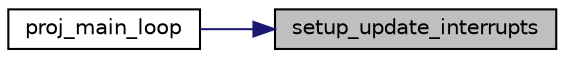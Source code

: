 digraph "setup_update_interrupts"
{
 // LATEX_PDF_SIZE
  edge [fontname="Helvetica",fontsize="10",labelfontname="Helvetica",labelfontsize="10"];
  node [fontname="Helvetica",fontsize="10",shape=record];
  rankdir="RL";
  Node1 [label="setup_update_interrupts",height=0.2,width=0.4,color="black", fillcolor="grey75", style="filled", fontcolor="black",tooltip="sets up the RTC with some default operation values"];
  Node1 -> Node2 [dir="back",color="midnightblue",fontsize="10",style="solid"];
  Node2 [label="proj_main_loop",height=0.2,width=0.4,color="black", fillcolor="white", style="filled",URL="$proj_8c.html#a2a16f651eccbd248e1ad3b3b924b143b",tooltip=" "];
}
